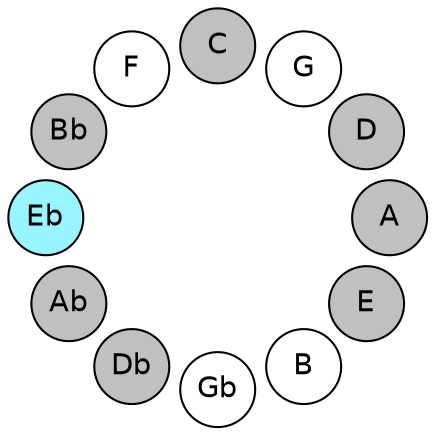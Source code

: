 
graph {

layout = circo;
mindist = .1

node [shape = circle, fontname = Helvetica, margin = 0, style = filled]
edge [style=invis]

subgraph 1 {
	E -- B -- Gb -- Db -- Ab -- Eb -- Bb -- F -- C -- G -- D -- A -- E
}

E [fillcolor = gray];
B [fillcolor = white];
Gb [fillcolor = white];
Db [fillcolor = gray];
Ab [fillcolor = gray];
Eb [fillcolor = cadetblue1];
Bb [fillcolor = gray];
F [fillcolor = white];
C [fillcolor = gray];
G [fillcolor = white];
D [fillcolor = gray];
A [fillcolor = gray];
}
